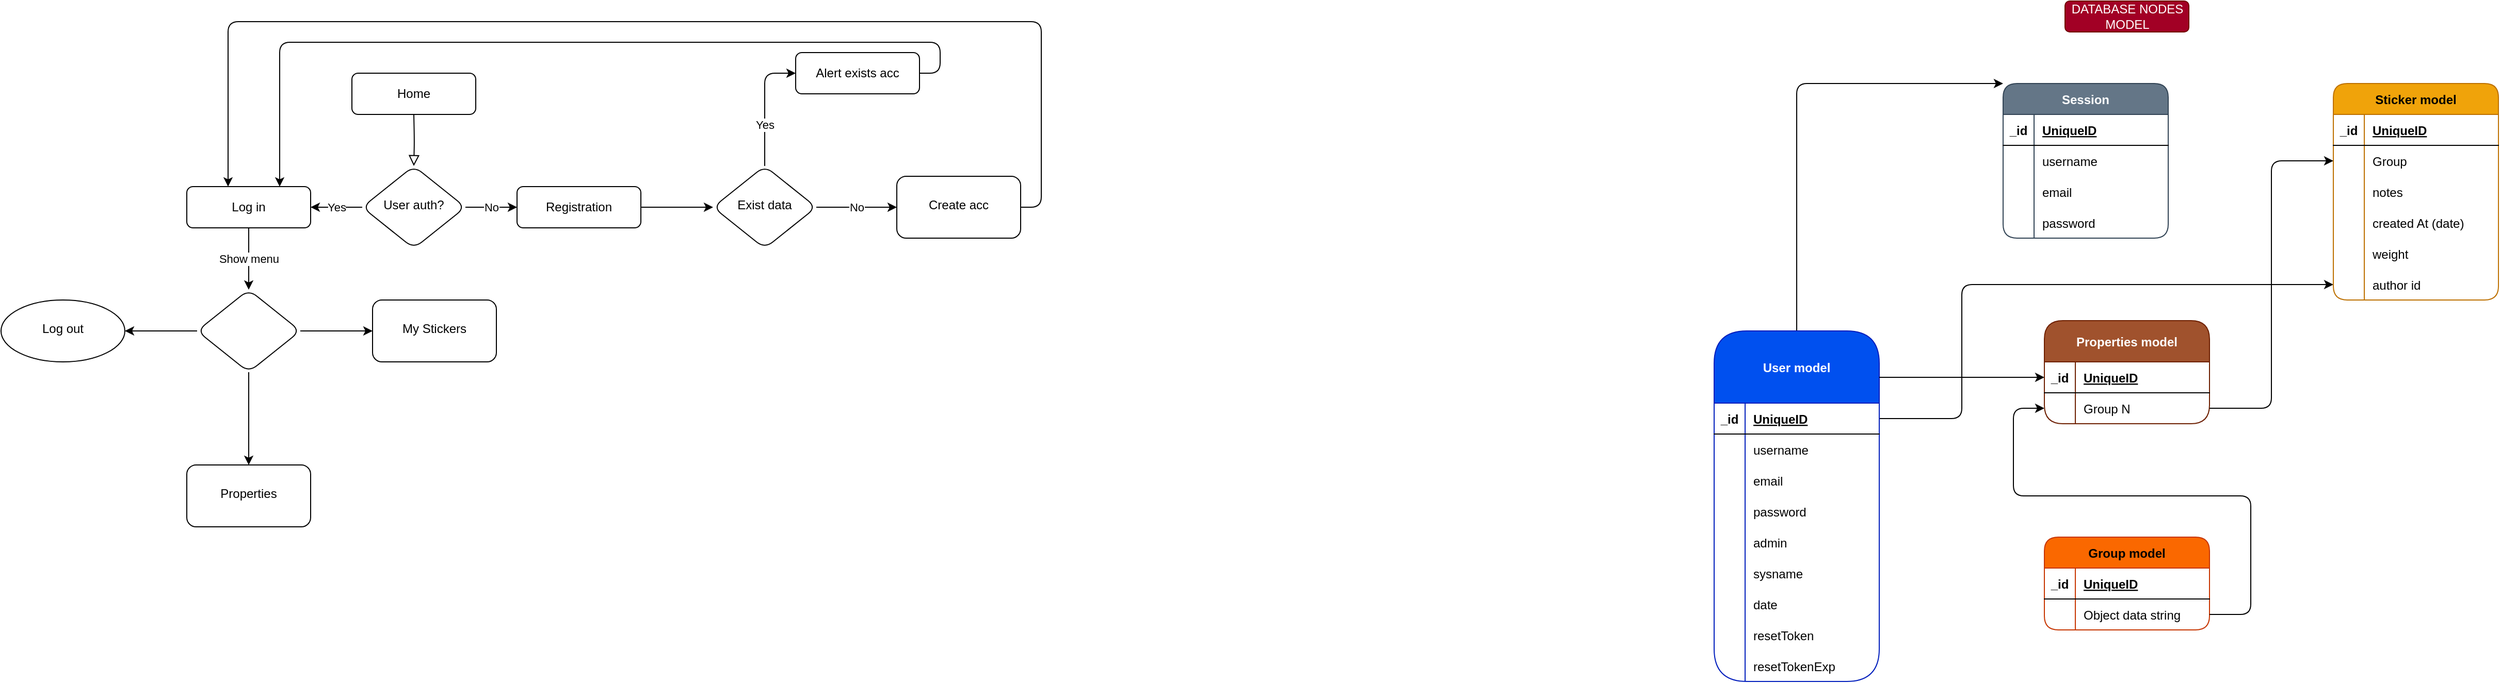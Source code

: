 <mxfile version="16.5.2" type="github">
  <diagram id="C5RBs43oDa-KdzZeNtuy" name="Page-1">
    <mxGraphModel dx="4680" dy="1990" grid="1" gridSize="10" guides="1" tooltips="1" connect="1" arrows="1" fold="1" page="1" pageScale="1" pageWidth="827" pageHeight="1169" background="none" math="0" shadow="0">
      <root>
        <mxCell id="WIyWlLk6GJQsqaUBKTNV-0" />
        <mxCell id="WIyWlLk6GJQsqaUBKTNV-1" parent="WIyWlLk6GJQsqaUBKTNV-0" />
        <mxCell id="WIyWlLk6GJQsqaUBKTNV-2" value="" style="rounded=1;html=1;jettySize=auto;orthogonalLoop=1;fontSize=11;endArrow=block;endFill=0;endSize=8;strokeWidth=1;shadow=0;labelBackgroundColor=none;edgeStyle=orthogonalEdgeStyle;" parent="WIyWlLk6GJQsqaUBKTNV-1" target="WIyWlLk6GJQsqaUBKTNV-6" edge="1">
          <mxGeometry relative="1" as="geometry">
            <mxPoint x="420" y="110" as="sourcePoint" />
          </mxGeometry>
        </mxCell>
        <mxCell id="WIyWlLk6GJQsqaUBKTNV-3" value="Home" style="rounded=1;whiteSpace=wrap;html=1;fontSize=12;glass=0;strokeWidth=1;shadow=0;" parent="WIyWlLk6GJQsqaUBKTNV-1" vertex="1">
          <mxGeometry x="360" y="70" width="120" height="40" as="geometry" />
        </mxCell>
        <mxCell id="XIRnP4KIkjxSlbMDe-v6-107" value="No" style="edgeStyle=orthogonalEdgeStyle;rounded=1;orthogonalLoop=1;jettySize=auto;html=1;exitX=1;exitY=0.5;exitDx=0;exitDy=0;entryX=0;entryY=0.5;entryDx=0;entryDy=0;" edge="1" parent="WIyWlLk6GJQsqaUBKTNV-1" source="WIyWlLk6GJQsqaUBKTNV-6" target="WIyWlLk6GJQsqaUBKTNV-7">
          <mxGeometry relative="1" as="geometry" />
        </mxCell>
        <mxCell id="XIRnP4KIkjxSlbMDe-v6-108" value="Yes" style="edgeStyle=orthogonalEdgeStyle;rounded=1;orthogonalLoop=1;jettySize=auto;html=1;exitX=0;exitY=0.5;exitDx=0;exitDy=0;entryX=1;entryY=0.5;entryDx=0;entryDy=0;" edge="1" parent="WIyWlLk6GJQsqaUBKTNV-1" source="WIyWlLk6GJQsqaUBKTNV-6" target="WIyWlLk6GJQsqaUBKTNV-11">
          <mxGeometry relative="1" as="geometry" />
        </mxCell>
        <mxCell id="WIyWlLk6GJQsqaUBKTNV-6" value="User auth?" style="rhombus;whiteSpace=wrap;html=1;shadow=0;fontFamily=Helvetica;fontSize=12;align=center;strokeWidth=1;spacing=6;spacingTop=-4;rounded=1;" parent="WIyWlLk6GJQsqaUBKTNV-1" vertex="1">
          <mxGeometry x="370" y="160" width="100" height="80" as="geometry" />
        </mxCell>
        <mxCell id="0s3vY2IXoYLYO0bVyIjp-5" value="" style="edgeStyle=orthogonalEdgeStyle;rounded=1;orthogonalLoop=1;jettySize=auto;html=1;" parent="WIyWlLk6GJQsqaUBKTNV-1" source="WIyWlLk6GJQsqaUBKTNV-7" target="0s3vY2IXoYLYO0bVyIjp-4" edge="1">
          <mxGeometry relative="1" as="geometry" />
        </mxCell>
        <mxCell id="WIyWlLk6GJQsqaUBKTNV-7" value="Registration" style="rounded=1;whiteSpace=wrap;html=1;fontSize=12;glass=0;strokeWidth=1;shadow=0;" parent="WIyWlLk6GJQsqaUBKTNV-1" vertex="1">
          <mxGeometry x="520" y="180" width="120" height="40" as="geometry" />
        </mxCell>
        <mxCell id="0s3vY2IXoYLYO0bVyIjp-14" value="Show menu" style="edgeStyle=orthogonalEdgeStyle;rounded=1;orthogonalLoop=1;jettySize=auto;html=1;entryX=0.5;entryY=0;entryDx=0;entryDy=0;" parent="WIyWlLk6GJQsqaUBKTNV-1" source="WIyWlLk6GJQsqaUBKTNV-11" target="0s3vY2IXoYLYO0bVyIjp-17" edge="1">
          <mxGeometry relative="1" as="geometry">
            <mxPoint x="260" y="280" as="targetPoint" />
            <Array as="points">
              <mxPoint x="260" y="250" />
              <mxPoint x="260" y="250" />
            </Array>
          </mxGeometry>
        </mxCell>
        <mxCell id="WIyWlLk6GJQsqaUBKTNV-11" value="Log in" style="rounded=1;whiteSpace=wrap;html=1;fontSize=12;glass=0;strokeWidth=1;shadow=0;" parent="WIyWlLk6GJQsqaUBKTNV-1" vertex="1">
          <mxGeometry x="200" y="180" width="120" height="40" as="geometry" />
        </mxCell>
        <mxCell id="XIRnP4KIkjxSlbMDe-v6-111" style="edgeStyle=orthogonalEdgeStyle;rounded=1;orthogonalLoop=1;jettySize=auto;html=1;exitX=1;exitY=0.5;exitDx=0;exitDy=0;entryX=0.75;entryY=0;entryDx=0;entryDy=0;" edge="1" parent="WIyWlLk6GJQsqaUBKTNV-1" source="0s3vY2IXoYLYO0bVyIjp-2" target="WIyWlLk6GJQsqaUBKTNV-11">
          <mxGeometry relative="1" as="geometry">
            <Array as="points">
              <mxPoint x="930" y="70" />
              <mxPoint x="930" y="40" />
              <mxPoint x="290" y="40" />
            </Array>
          </mxGeometry>
        </mxCell>
        <mxCell id="0s3vY2IXoYLYO0bVyIjp-2" value="Alert exists acc" style="rounded=1;whiteSpace=wrap;html=1;fontSize=12;glass=0;strokeWidth=1;shadow=0;" parent="WIyWlLk6GJQsqaUBKTNV-1" vertex="1">
          <mxGeometry x="790" y="50" width="120" height="40" as="geometry" />
        </mxCell>
        <mxCell id="0s3vY2IXoYLYO0bVyIjp-12" value="Yes" style="edgeStyle=orthogonalEdgeStyle;rounded=1;orthogonalLoop=1;jettySize=auto;html=1;entryX=0;entryY=0.5;entryDx=0;entryDy=0;" parent="WIyWlLk6GJQsqaUBKTNV-1" source="0s3vY2IXoYLYO0bVyIjp-4" target="0s3vY2IXoYLYO0bVyIjp-2" edge="1">
          <mxGeometry x="-0.333" relative="1" as="geometry">
            <mxPoint as="offset" />
          </mxGeometry>
        </mxCell>
        <mxCell id="XIRnP4KIkjxSlbMDe-v6-104" value="No" style="edgeStyle=orthogonalEdgeStyle;rounded=1;orthogonalLoop=1;jettySize=auto;html=1;" edge="1" parent="WIyWlLk6GJQsqaUBKTNV-1" source="0s3vY2IXoYLYO0bVyIjp-4" target="XIRnP4KIkjxSlbMDe-v6-103">
          <mxGeometry relative="1" as="geometry" />
        </mxCell>
        <mxCell id="0s3vY2IXoYLYO0bVyIjp-4" value="Exist data" style="rhombus;whiteSpace=wrap;html=1;shadow=0;fontFamily=Helvetica;fontSize=12;align=center;strokeWidth=1;spacing=6;spacingTop=-4;rounded=1;" parent="WIyWlLk6GJQsqaUBKTNV-1" vertex="1">
          <mxGeometry x="710" y="160" width="100" height="80" as="geometry" />
        </mxCell>
        <mxCell id="XIRnP4KIkjxSlbMDe-v6-113" value="" style="edgeStyle=orthogonalEdgeStyle;rounded=1;orthogonalLoop=1;jettySize=auto;html=1;" edge="1" parent="WIyWlLk6GJQsqaUBKTNV-1" source="0s3vY2IXoYLYO0bVyIjp-17" target="XIRnP4KIkjxSlbMDe-v6-112">
          <mxGeometry relative="1" as="geometry" />
        </mxCell>
        <mxCell id="XIRnP4KIkjxSlbMDe-v6-115" value="" style="edgeStyle=orthogonalEdgeStyle;rounded=1;orthogonalLoop=1;jettySize=auto;html=1;" edge="1" parent="WIyWlLk6GJQsqaUBKTNV-1" source="0s3vY2IXoYLYO0bVyIjp-17" target="XIRnP4KIkjxSlbMDe-v6-114">
          <mxGeometry relative="1" as="geometry" />
        </mxCell>
        <mxCell id="XIRnP4KIkjxSlbMDe-v6-117" value="" style="edgeStyle=orthogonalEdgeStyle;rounded=1;orthogonalLoop=1;jettySize=auto;html=1;" edge="1" parent="WIyWlLk6GJQsqaUBKTNV-1" source="0s3vY2IXoYLYO0bVyIjp-17" target="XIRnP4KIkjxSlbMDe-v6-116">
          <mxGeometry relative="1" as="geometry" />
        </mxCell>
        <mxCell id="0s3vY2IXoYLYO0bVyIjp-17" value="" style="rhombus;whiteSpace=wrap;html=1;shadow=0;fontFamily=Helvetica;fontSize=12;align=center;strokeWidth=1;spacing=6;spacingTop=-4;rounded=1;" parent="WIyWlLk6GJQsqaUBKTNV-1" vertex="1">
          <mxGeometry x="210" y="280" width="100" height="80" as="geometry" />
        </mxCell>
        <mxCell id="XIRnP4KIkjxSlbMDe-v6-100" style="edgeStyle=orthogonalEdgeStyle;rounded=1;orthogonalLoop=1;jettySize=auto;html=1;exitX=1;exitY=0.5;exitDx=0;exitDy=0;entryX=0;entryY=0.5;entryDx=0;entryDy=0;" edge="1" parent="WIyWlLk6GJQsqaUBKTNV-1" source="0s3vY2IXoYLYO0bVyIjp-20" target="XIRnP4KIkjxSlbMDe-v6-97">
          <mxGeometry relative="1" as="geometry">
            <Array as="points">
              <mxPoint x="1920" y="405" />
              <mxPoint x="1920" y="275" />
            </Array>
          </mxGeometry>
        </mxCell>
        <mxCell id="XIRnP4KIkjxSlbMDe-v6-102" style="edgeStyle=orthogonalEdgeStyle;rounded=1;orthogonalLoop=1;jettySize=auto;html=1;exitX=0.5;exitY=0;exitDx=0;exitDy=0;entryX=0;entryY=0;entryDx=0;entryDy=0;" edge="1" parent="WIyWlLk6GJQsqaUBKTNV-1" source="0s3vY2IXoYLYO0bVyIjp-19" target="XIRnP4KIkjxSlbMDe-v6-42">
          <mxGeometry relative="1" as="geometry">
            <Array as="points">
              <mxPoint x="1760" y="80" />
            </Array>
          </mxGeometry>
        </mxCell>
        <object label="User model" password="string" email="string" username="string" date="date" sysname="string" admin="bool" resetToken="string" resetTokenExp="Date" id="0s3vY2IXoYLYO0bVyIjp-19">
          <mxCell style="shape=table;startSize=70;container=1;collapsible=1;childLayout=tableLayout;fixedRows=1;rowLines=0;fontStyle=1;align=center;resizeLast=1;fillColor=#0050ef;fontColor=#ffffff;strokeColor=#001DBC;gradientColor=none;swimlaneFillColor=default;rounded=1;" parent="WIyWlLk6GJQsqaUBKTNV-1" vertex="1">
            <mxGeometry x="1680" y="320" width="160" height="340" as="geometry">
              <mxRectangle x="1680" y="40" width="100" height="30" as="alternateBounds" />
            </mxGeometry>
          </mxCell>
        </object>
        <mxCell id="0s3vY2IXoYLYO0bVyIjp-20" value="" style="shape=tableRow;horizontal=0;startSize=0;swimlaneHead=0;swimlaneBody=0;fillColor=none;collapsible=0;dropTarget=0;points=[[0,0.5],[1,0.5]];portConstraint=eastwest;top=0;left=0;right=0;bottom=1;rounded=1;" parent="0s3vY2IXoYLYO0bVyIjp-19" vertex="1">
          <mxGeometry y="70" width="160" height="30" as="geometry" />
        </mxCell>
        <mxCell id="0s3vY2IXoYLYO0bVyIjp-21" value="_id" style="shape=partialRectangle;connectable=0;fillColor=none;top=0;left=0;bottom=0;right=0;fontStyle=1;overflow=hidden;rounded=1;" parent="0s3vY2IXoYLYO0bVyIjp-20" vertex="1">
          <mxGeometry width="30" height="30" as="geometry">
            <mxRectangle width="30" height="30" as="alternateBounds" />
          </mxGeometry>
        </mxCell>
        <mxCell id="0s3vY2IXoYLYO0bVyIjp-22" value="UniqueID" style="shape=partialRectangle;connectable=0;fillColor=none;top=0;left=0;bottom=0;right=0;align=left;spacingLeft=6;fontStyle=5;overflow=hidden;rounded=1;" parent="0s3vY2IXoYLYO0bVyIjp-20" vertex="1">
          <mxGeometry x="30" width="130" height="30" as="geometry">
            <mxRectangle width="130" height="30" as="alternateBounds" />
          </mxGeometry>
        </mxCell>
        <mxCell id="0s3vY2IXoYLYO0bVyIjp-23" value="" style="shape=tableRow;horizontal=0;startSize=0;swimlaneHead=0;swimlaneBody=0;fillColor=none;collapsible=0;dropTarget=0;points=[[0,0.5],[1,0.5]];portConstraint=eastwest;top=0;left=0;right=0;bottom=0;rounded=1;" parent="0s3vY2IXoYLYO0bVyIjp-19" vertex="1">
          <mxGeometry y="100" width="160" height="30" as="geometry" />
        </mxCell>
        <mxCell id="0s3vY2IXoYLYO0bVyIjp-24" value="" style="shape=partialRectangle;connectable=0;fillColor=none;top=0;left=0;bottom=0;right=0;editable=1;overflow=hidden;rounded=1;" parent="0s3vY2IXoYLYO0bVyIjp-23" vertex="1">
          <mxGeometry width="30" height="30" as="geometry">
            <mxRectangle width="30" height="30" as="alternateBounds" />
          </mxGeometry>
        </mxCell>
        <mxCell id="0s3vY2IXoYLYO0bVyIjp-25" value="username" style="shape=partialRectangle;connectable=0;fillColor=none;top=0;left=0;bottom=0;right=0;align=left;spacingLeft=6;overflow=hidden;rounded=1;" parent="0s3vY2IXoYLYO0bVyIjp-23" vertex="1">
          <mxGeometry x="30" width="130" height="30" as="geometry">
            <mxRectangle width="130" height="30" as="alternateBounds" />
          </mxGeometry>
        </mxCell>
        <mxCell id="0s3vY2IXoYLYO0bVyIjp-26" value="" style="shape=tableRow;horizontal=0;startSize=0;swimlaneHead=0;swimlaneBody=0;fillColor=none;collapsible=0;dropTarget=0;points=[[0,0.5],[1,0.5]];portConstraint=eastwest;top=0;left=0;right=0;bottom=0;rounded=1;" parent="0s3vY2IXoYLYO0bVyIjp-19" vertex="1">
          <mxGeometry y="130" width="160" height="30" as="geometry" />
        </mxCell>
        <mxCell id="0s3vY2IXoYLYO0bVyIjp-27" value="" style="shape=partialRectangle;connectable=0;fillColor=none;top=0;left=0;bottom=0;right=0;editable=1;overflow=hidden;rounded=1;" parent="0s3vY2IXoYLYO0bVyIjp-26" vertex="1">
          <mxGeometry width="30" height="30" as="geometry">
            <mxRectangle width="30" height="30" as="alternateBounds" />
          </mxGeometry>
        </mxCell>
        <mxCell id="0s3vY2IXoYLYO0bVyIjp-28" value="email" style="shape=partialRectangle;connectable=0;fillColor=none;top=0;left=0;bottom=0;right=0;align=left;spacingLeft=6;overflow=hidden;rounded=1;" parent="0s3vY2IXoYLYO0bVyIjp-26" vertex="1">
          <mxGeometry x="30" width="130" height="30" as="geometry">
            <mxRectangle width="130" height="30" as="alternateBounds" />
          </mxGeometry>
        </mxCell>
        <mxCell id="0s3vY2IXoYLYO0bVyIjp-29" value="" style="shape=tableRow;horizontal=0;startSize=0;swimlaneHead=0;swimlaneBody=0;fillColor=none;collapsible=0;dropTarget=0;points=[[0,0.5],[1,0.5]];portConstraint=eastwest;top=0;left=0;right=0;bottom=0;rounded=1;" parent="0s3vY2IXoYLYO0bVyIjp-19" vertex="1">
          <mxGeometry y="160" width="160" height="30" as="geometry" />
        </mxCell>
        <mxCell id="0s3vY2IXoYLYO0bVyIjp-30" value="" style="shape=partialRectangle;connectable=0;fillColor=none;top=0;left=0;bottom=0;right=0;editable=1;overflow=hidden;rounded=1;" parent="0s3vY2IXoYLYO0bVyIjp-29" vertex="1">
          <mxGeometry width="30" height="30" as="geometry">
            <mxRectangle width="30" height="30" as="alternateBounds" />
          </mxGeometry>
        </mxCell>
        <mxCell id="0s3vY2IXoYLYO0bVyIjp-31" value="password" style="shape=partialRectangle;connectable=0;fillColor=none;top=0;left=0;bottom=0;right=0;align=left;spacingLeft=6;overflow=hidden;rounded=1;" parent="0s3vY2IXoYLYO0bVyIjp-29" vertex="1">
          <mxGeometry x="30" width="130" height="30" as="geometry">
            <mxRectangle width="130" height="30" as="alternateBounds" />
          </mxGeometry>
        </mxCell>
        <mxCell id="0s3vY2IXoYLYO0bVyIjp-44" value="" style="shape=tableRow;horizontal=0;startSize=0;swimlaneHead=0;swimlaneBody=0;fillColor=none;collapsible=0;dropTarget=0;points=[[0,0.5],[1,0.5]];portConstraint=eastwest;top=0;left=0;right=0;bottom=0;rounded=1;" parent="0s3vY2IXoYLYO0bVyIjp-19" vertex="1">
          <mxGeometry y="190" width="160" height="30" as="geometry" />
        </mxCell>
        <mxCell id="0s3vY2IXoYLYO0bVyIjp-45" value="" style="shape=partialRectangle;connectable=0;fillColor=none;top=0;left=0;bottom=0;right=0;editable=1;overflow=hidden;rounded=1;" parent="0s3vY2IXoYLYO0bVyIjp-44" vertex="1">
          <mxGeometry width="30" height="30" as="geometry">
            <mxRectangle width="30" height="30" as="alternateBounds" />
          </mxGeometry>
        </mxCell>
        <mxCell id="0s3vY2IXoYLYO0bVyIjp-46" value="admin" style="shape=partialRectangle;connectable=0;fillColor=none;top=0;left=0;bottom=0;right=0;align=left;spacingLeft=6;overflow=hidden;rounded=1;" parent="0s3vY2IXoYLYO0bVyIjp-44" vertex="1">
          <mxGeometry x="30" width="130" height="30" as="geometry">
            <mxRectangle width="130" height="30" as="alternateBounds" />
          </mxGeometry>
        </mxCell>
        <mxCell id="0s3vY2IXoYLYO0bVyIjp-47" value="" style="shape=tableRow;horizontal=0;startSize=0;swimlaneHead=0;swimlaneBody=0;fillColor=none;collapsible=0;dropTarget=0;points=[[0,0.5],[1,0.5]];portConstraint=eastwest;top=0;left=0;right=0;bottom=0;rounded=1;" parent="0s3vY2IXoYLYO0bVyIjp-19" vertex="1">
          <mxGeometry y="220" width="160" height="30" as="geometry" />
        </mxCell>
        <mxCell id="0s3vY2IXoYLYO0bVyIjp-48" value="" style="shape=partialRectangle;connectable=0;fillColor=none;top=0;left=0;bottom=0;right=0;editable=1;overflow=hidden;rounded=1;" parent="0s3vY2IXoYLYO0bVyIjp-47" vertex="1">
          <mxGeometry width="30" height="30" as="geometry">
            <mxRectangle width="30" height="30" as="alternateBounds" />
          </mxGeometry>
        </mxCell>
        <mxCell id="0s3vY2IXoYLYO0bVyIjp-49" value="sysname" style="shape=partialRectangle;connectable=0;fillColor=none;top=0;left=0;bottom=0;right=0;align=left;spacingLeft=6;overflow=hidden;rounded=1;" parent="0s3vY2IXoYLYO0bVyIjp-47" vertex="1">
          <mxGeometry x="30" width="130" height="30" as="geometry">
            <mxRectangle width="130" height="30" as="alternateBounds" />
          </mxGeometry>
        </mxCell>
        <mxCell id="0s3vY2IXoYLYO0bVyIjp-50" value="" style="shape=tableRow;horizontal=0;startSize=0;swimlaneHead=0;swimlaneBody=0;fillColor=none;collapsible=0;dropTarget=0;points=[[0,0.5],[1,0.5]];portConstraint=eastwest;top=0;left=0;right=0;bottom=0;rounded=1;" parent="0s3vY2IXoYLYO0bVyIjp-19" vertex="1">
          <mxGeometry y="250" width="160" height="30" as="geometry" />
        </mxCell>
        <mxCell id="0s3vY2IXoYLYO0bVyIjp-51" value="" style="shape=partialRectangle;connectable=0;fillColor=none;top=0;left=0;bottom=0;right=0;editable=1;overflow=hidden;rounded=1;" parent="0s3vY2IXoYLYO0bVyIjp-50" vertex="1">
          <mxGeometry width="30" height="30" as="geometry">
            <mxRectangle width="30" height="30" as="alternateBounds" />
          </mxGeometry>
        </mxCell>
        <mxCell id="0s3vY2IXoYLYO0bVyIjp-52" value="date" style="shape=partialRectangle;connectable=0;fillColor=none;top=0;left=0;bottom=0;right=0;align=left;spacingLeft=6;overflow=hidden;rounded=1;" parent="0s3vY2IXoYLYO0bVyIjp-50" vertex="1">
          <mxGeometry x="30" width="130" height="30" as="geometry">
            <mxRectangle width="130" height="30" as="alternateBounds" />
          </mxGeometry>
        </mxCell>
        <mxCell id="0s3vY2IXoYLYO0bVyIjp-53" value="" style="shape=tableRow;horizontal=0;startSize=0;swimlaneHead=0;swimlaneBody=0;fillColor=none;collapsible=0;dropTarget=0;points=[[0,0.5],[1,0.5]];portConstraint=eastwest;top=0;left=0;right=0;bottom=0;rounded=1;" parent="0s3vY2IXoYLYO0bVyIjp-19" vertex="1">
          <mxGeometry y="280" width="160" height="30" as="geometry" />
        </mxCell>
        <mxCell id="0s3vY2IXoYLYO0bVyIjp-54" value="" style="shape=partialRectangle;connectable=0;fillColor=none;top=0;left=0;bottom=0;right=0;editable=1;overflow=hidden;rounded=1;" parent="0s3vY2IXoYLYO0bVyIjp-53" vertex="1">
          <mxGeometry width="30" height="30" as="geometry">
            <mxRectangle width="30" height="30" as="alternateBounds" />
          </mxGeometry>
        </mxCell>
        <mxCell id="0s3vY2IXoYLYO0bVyIjp-55" value="resetToken" style="shape=partialRectangle;connectable=0;fillColor=none;top=0;left=0;bottom=0;right=0;align=left;spacingLeft=6;overflow=hidden;rounded=1;" parent="0s3vY2IXoYLYO0bVyIjp-53" vertex="1">
          <mxGeometry x="30" width="130" height="30" as="geometry">
            <mxRectangle width="130" height="30" as="alternateBounds" />
          </mxGeometry>
        </mxCell>
        <mxCell id="JjSUszsDGf3tGM04RZMO-0" value="" style="shape=tableRow;horizontal=0;startSize=0;swimlaneHead=0;swimlaneBody=0;fillColor=none;collapsible=0;dropTarget=0;points=[[0,0.5],[1,0.5]];portConstraint=eastwest;top=0;left=0;right=0;bottom=0;rounded=1;" parent="0s3vY2IXoYLYO0bVyIjp-19" vertex="1">
          <mxGeometry y="310" width="160" height="30" as="geometry" />
        </mxCell>
        <mxCell id="JjSUszsDGf3tGM04RZMO-1" value="" style="shape=partialRectangle;connectable=0;fillColor=none;top=0;left=0;bottom=0;right=0;editable=1;overflow=hidden;rounded=1;" parent="JjSUszsDGf3tGM04RZMO-0" vertex="1">
          <mxGeometry width="30" height="30" as="geometry">
            <mxRectangle width="30" height="30" as="alternateBounds" />
          </mxGeometry>
        </mxCell>
        <mxCell id="JjSUszsDGf3tGM04RZMO-2" value="resetTokenExp" style="shape=partialRectangle;connectable=0;fillColor=none;top=0;left=0;bottom=0;right=0;align=left;spacingLeft=6;overflow=hidden;rounded=1;" parent="JjSUszsDGf3tGM04RZMO-0" vertex="1">
          <mxGeometry x="30" width="130" height="30" as="geometry">
            <mxRectangle width="130" height="30" as="alternateBounds" />
          </mxGeometry>
        </mxCell>
        <object label="Sticker model" id="XIRnP4KIkjxSlbMDe-v6-0">
          <mxCell style="shape=table;startSize=30;container=1;collapsible=1;childLayout=tableLayout;fixedRows=1;rowLines=0;fontStyle=1;align=center;resizeLast=1;swimlaneFillColor=default;fillColor=#f0a30a;strokeColor=#BD7000;fontColor=#000000;rounded=1;" vertex="1" parent="WIyWlLk6GJQsqaUBKTNV-1">
            <mxGeometry x="2280" y="80" width="160" height="210" as="geometry">
              <mxRectangle x="2080" y="80" width="100" height="30" as="alternateBounds" />
            </mxGeometry>
          </mxCell>
        </object>
        <mxCell id="XIRnP4KIkjxSlbMDe-v6-1" value="" style="shape=tableRow;horizontal=0;startSize=0;swimlaneHead=0;swimlaneBody=0;fillColor=none;collapsible=0;dropTarget=0;points=[[0,0.5],[1,0.5]];portConstraint=eastwest;top=0;left=0;right=0;bottom=1;rounded=1;" vertex="1" parent="XIRnP4KIkjxSlbMDe-v6-0">
          <mxGeometry y="30" width="160" height="30" as="geometry" />
        </mxCell>
        <mxCell id="XIRnP4KIkjxSlbMDe-v6-2" value="_id" style="shape=partialRectangle;connectable=0;fillColor=none;top=0;left=0;bottom=0;right=0;fontStyle=1;overflow=hidden;rounded=1;" vertex="1" parent="XIRnP4KIkjxSlbMDe-v6-1">
          <mxGeometry width="30" height="30" as="geometry">
            <mxRectangle width="30" height="30" as="alternateBounds" />
          </mxGeometry>
        </mxCell>
        <mxCell id="XIRnP4KIkjxSlbMDe-v6-3" value="UniqueID" style="shape=partialRectangle;connectable=0;fillColor=none;top=0;left=0;bottom=0;right=0;align=left;spacingLeft=6;fontStyle=5;overflow=hidden;rounded=1;" vertex="1" parent="XIRnP4KIkjxSlbMDe-v6-1">
          <mxGeometry x="30" width="130" height="30" as="geometry">
            <mxRectangle width="130" height="30" as="alternateBounds" />
          </mxGeometry>
        </mxCell>
        <mxCell id="XIRnP4KIkjxSlbMDe-v6-4" value="" style="shape=tableRow;horizontal=0;startSize=0;swimlaneHead=0;swimlaneBody=0;fillColor=none;collapsible=0;dropTarget=0;points=[[0,0.5],[1,0.5]];portConstraint=eastwest;top=0;left=0;right=0;bottom=0;rounded=1;" vertex="1" parent="XIRnP4KIkjxSlbMDe-v6-0">
          <mxGeometry y="60" width="160" height="30" as="geometry" />
        </mxCell>
        <mxCell id="XIRnP4KIkjxSlbMDe-v6-5" value="" style="shape=partialRectangle;connectable=0;fillColor=none;top=0;left=0;bottom=0;right=0;editable=1;overflow=hidden;rounded=1;" vertex="1" parent="XIRnP4KIkjxSlbMDe-v6-4">
          <mxGeometry width="30" height="30" as="geometry">
            <mxRectangle width="30" height="30" as="alternateBounds" />
          </mxGeometry>
        </mxCell>
        <mxCell id="XIRnP4KIkjxSlbMDe-v6-6" value="Group" style="shape=partialRectangle;connectable=0;fillColor=none;top=0;left=0;bottom=0;right=0;align=left;spacingLeft=6;overflow=hidden;rounded=1;" vertex="1" parent="XIRnP4KIkjxSlbMDe-v6-4">
          <mxGeometry x="30" width="130" height="30" as="geometry">
            <mxRectangle width="130" height="30" as="alternateBounds" />
          </mxGeometry>
        </mxCell>
        <mxCell id="XIRnP4KIkjxSlbMDe-v6-66" value="" style="shape=tableRow;horizontal=0;startSize=0;swimlaneHead=0;swimlaneBody=0;fillColor=none;collapsible=0;dropTarget=0;points=[[0,0.5],[1,0.5]];portConstraint=eastwest;top=0;left=0;right=0;bottom=0;rounded=1;" vertex="1" parent="XIRnP4KIkjxSlbMDe-v6-0">
          <mxGeometry y="90" width="160" height="30" as="geometry" />
        </mxCell>
        <mxCell id="XIRnP4KIkjxSlbMDe-v6-67" value="" style="shape=partialRectangle;connectable=0;fillColor=none;top=0;left=0;bottom=0;right=0;editable=1;overflow=hidden;rounded=1;" vertex="1" parent="XIRnP4KIkjxSlbMDe-v6-66">
          <mxGeometry width="30" height="30" as="geometry">
            <mxRectangle width="30" height="30" as="alternateBounds" />
          </mxGeometry>
        </mxCell>
        <mxCell id="XIRnP4KIkjxSlbMDe-v6-68" value="notes" style="shape=partialRectangle;connectable=0;fillColor=none;top=0;left=0;bottom=0;right=0;align=left;spacingLeft=6;overflow=hidden;rounded=1;" vertex="1" parent="XIRnP4KIkjxSlbMDe-v6-66">
          <mxGeometry x="30" width="130" height="30" as="geometry">
            <mxRectangle width="130" height="30" as="alternateBounds" />
          </mxGeometry>
        </mxCell>
        <mxCell id="XIRnP4KIkjxSlbMDe-v6-91" value="" style="shape=tableRow;horizontal=0;startSize=0;swimlaneHead=0;swimlaneBody=0;fillColor=none;collapsible=0;dropTarget=0;points=[[0,0.5],[1,0.5]];portConstraint=eastwest;top=0;left=0;right=0;bottom=0;rounded=1;" vertex="1" parent="XIRnP4KIkjxSlbMDe-v6-0">
          <mxGeometry y="120" width="160" height="30" as="geometry" />
        </mxCell>
        <mxCell id="XIRnP4KIkjxSlbMDe-v6-92" value="" style="shape=partialRectangle;connectable=0;fillColor=none;top=0;left=0;bottom=0;right=0;editable=1;overflow=hidden;rounded=1;" vertex="1" parent="XIRnP4KIkjxSlbMDe-v6-91">
          <mxGeometry width="30" height="30" as="geometry">
            <mxRectangle width="30" height="30" as="alternateBounds" />
          </mxGeometry>
        </mxCell>
        <mxCell id="XIRnP4KIkjxSlbMDe-v6-93" value="created At (date)" style="shape=partialRectangle;connectable=0;fillColor=none;top=0;left=0;bottom=0;right=0;align=left;spacingLeft=6;overflow=hidden;rounded=1;" vertex="1" parent="XIRnP4KIkjxSlbMDe-v6-91">
          <mxGeometry x="30" width="130" height="30" as="geometry">
            <mxRectangle width="130" height="30" as="alternateBounds" />
          </mxGeometry>
        </mxCell>
        <mxCell id="XIRnP4KIkjxSlbMDe-v6-94" value="" style="shape=tableRow;horizontal=0;startSize=0;swimlaneHead=0;swimlaneBody=0;fillColor=none;collapsible=0;dropTarget=0;points=[[0,0.5],[1,0.5]];portConstraint=eastwest;top=0;left=0;right=0;bottom=0;rounded=1;" vertex="1" parent="XIRnP4KIkjxSlbMDe-v6-0">
          <mxGeometry y="150" width="160" height="30" as="geometry" />
        </mxCell>
        <mxCell id="XIRnP4KIkjxSlbMDe-v6-95" value="" style="shape=partialRectangle;connectable=0;fillColor=none;top=0;left=0;bottom=0;right=0;editable=1;overflow=hidden;rounded=1;" vertex="1" parent="XIRnP4KIkjxSlbMDe-v6-94">
          <mxGeometry width="30" height="30" as="geometry">
            <mxRectangle width="30" height="30" as="alternateBounds" />
          </mxGeometry>
        </mxCell>
        <mxCell id="XIRnP4KIkjxSlbMDe-v6-96" value="weight" style="shape=partialRectangle;connectable=0;fillColor=none;top=0;left=0;bottom=0;right=0;align=left;spacingLeft=6;overflow=hidden;rounded=1;" vertex="1" parent="XIRnP4KIkjxSlbMDe-v6-94">
          <mxGeometry x="30" width="130" height="30" as="geometry">
            <mxRectangle width="130" height="30" as="alternateBounds" />
          </mxGeometry>
        </mxCell>
        <mxCell id="XIRnP4KIkjxSlbMDe-v6-97" value="" style="shape=tableRow;horizontal=0;startSize=0;swimlaneHead=0;swimlaneBody=0;fillColor=none;collapsible=0;dropTarget=0;points=[[0,0.5],[1,0.5]];portConstraint=eastwest;top=0;left=0;right=0;bottom=0;rounded=1;" vertex="1" parent="XIRnP4KIkjxSlbMDe-v6-0">
          <mxGeometry y="180" width="160" height="30" as="geometry" />
        </mxCell>
        <mxCell id="XIRnP4KIkjxSlbMDe-v6-98" value="" style="shape=partialRectangle;connectable=0;fillColor=none;top=0;left=0;bottom=0;right=0;editable=1;overflow=hidden;rounded=1;" vertex="1" parent="XIRnP4KIkjxSlbMDe-v6-97">
          <mxGeometry width="30" height="30" as="geometry">
            <mxRectangle width="30" height="30" as="alternateBounds" />
          </mxGeometry>
        </mxCell>
        <mxCell id="XIRnP4KIkjxSlbMDe-v6-99" value="author id" style="shape=partialRectangle;connectable=0;fillColor=none;top=0;left=0;bottom=0;right=0;align=left;spacingLeft=6;overflow=hidden;rounded=1;" vertex="1" parent="XIRnP4KIkjxSlbMDe-v6-97">
          <mxGeometry x="30" width="130" height="30" as="geometry">
            <mxRectangle width="130" height="30" as="alternateBounds" />
          </mxGeometry>
        </mxCell>
        <mxCell id="XIRnP4KIkjxSlbMDe-v6-28" value="DATABASE NODES&lt;br&gt;&amp;nbsp;MODEL&amp;nbsp;" style="text;html=1;align=center;verticalAlign=middle;resizable=0;points=[];autosize=1;strokeColor=#6F0000;fillColor=#a20025;fontColor=#ffffff;rounded=1;" vertex="1" parent="WIyWlLk6GJQsqaUBKTNV-1">
          <mxGeometry x="2020" width="120" height="30" as="geometry" />
        </mxCell>
        <object label="Properties model" id="XIRnP4KIkjxSlbMDe-v6-29">
          <mxCell style="shape=table;startSize=40;container=1;collapsible=1;childLayout=tableLayout;fixedRows=1;rowLines=0;fontStyle=1;align=center;resizeLast=1;swimlaneFillColor=default;fillColor=#a0522d;fontColor=#ffffff;strokeColor=#6D1F00;rounded=1;" vertex="1" parent="WIyWlLk6GJQsqaUBKTNV-1">
            <mxGeometry x="2000" y="310" width="160" height="100" as="geometry">
              <mxRectangle x="2080" y="280" width="100" height="30" as="alternateBounds" />
            </mxGeometry>
          </mxCell>
        </object>
        <mxCell id="XIRnP4KIkjxSlbMDe-v6-30" value="" style="shape=tableRow;horizontal=0;startSize=0;swimlaneHead=0;swimlaneBody=0;fillColor=none;collapsible=0;dropTarget=0;points=[[0,0.5],[1,0.5]];portConstraint=eastwest;top=0;left=0;right=0;bottom=1;rounded=1;" vertex="1" parent="XIRnP4KIkjxSlbMDe-v6-29">
          <mxGeometry y="40" width="160" height="30" as="geometry" />
        </mxCell>
        <mxCell id="XIRnP4KIkjxSlbMDe-v6-31" value="_id" style="shape=partialRectangle;connectable=0;fillColor=none;top=0;left=0;bottom=0;right=0;fontStyle=1;overflow=hidden;rounded=1;" vertex="1" parent="XIRnP4KIkjxSlbMDe-v6-30">
          <mxGeometry width="30" height="30" as="geometry">
            <mxRectangle width="30" height="30" as="alternateBounds" />
          </mxGeometry>
        </mxCell>
        <mxCell id="XIRnP4KIkjxSlbMDe-v6-32" value="UniqueID" style="shape=partialRectangle;connectable=0;fillColor=none;top=0;left=0;bottom=0;right=0;align=left;spacingLeft=6;fontStyle=5;overflow=hidden;rounded=1;" vertex="1" parent="XIRnP4KIkjxSlbMDe-v6-30">
          <mxGeometry x="30" width="130" height="30" as="geometry">
            <mxRectangle width="130" height="30" as="alternateBounds" />
          </mxGeometry>
        </mxCell>
        <mxCell id="XIRnP4KIkjxSlbMDe-v6-33" value="" style="shape=tableRow;horizontal=0;startSize=0;swimlaneHead=0;swimlaneBody=0;fillColor=none;collapsible=0;dropTarget=0;points=[[0,0.5],[1,0.5]];portConstraint=eastwest;top=0;left=0;right=0;bottom=0;rounded=1;" vertex="1" parent="XIRnP4KIkjxSlbMDe-v6-29">
          <mxGeometry y="70" width="160" height="30" as="geometry" />
        </mxCell>
        <mxCell id="XIRnP4KIkjxSlbMDe-v6-34" value="" style="shape=partialRectangle;connectable=0;fillColor=none;top=0;left=0;bottom=0;right=0;editable=1;overflow=hidden;rounded=1;" vertex="1" parent="XIRnP4KIkjxSlbMDe-v6-33">
          <mxGeometry width="30" height="30" as="geometry">
            <mxRectangle width="30" height="30" as="alternateBounds" />
          </mxGeometry>
        </mxCell>
        <mxCell id="XIRnP4KIkjxSlbMDe-v6-35" value="Group N" style="shape=partialRectangle;connectable=0;fillColor=none;top=0;left=0;bottom=0;right=0;align=left;spacingLeft=6;overflow=hidden;rounded=1;" vertex="1" parent="XIRnP4KIkjxSlbMDe-v6-33">
          <mxGeometry x="30" width="130" height="30" as="geometry">
            <mxRectangle width="130" height="30" as="alternateBounds" />
          </mxGeometry>
        </mxCell>
        <object label="Session" id="XIRnP4KIkjxSlbMDe-v6-42">
          <mxCell style="shape=table;startSize=30;container=1;collapsible=1;childLayout=tableLayout;fixedRows=1;rowLines=0;fontStyle=1;align=center;resizeLast=1;swimlaneFillColor=default;fillColor=#647687;fontColor=#ffffff;strokeColor=#314354;rounded=1;" vertex="1" parent="WIyWlLk6GJQsqaUBKTNV-1">
            <mxGeometry x="1960" y="80" width="160" height="150" as="geometry">
              <mxRectangle x="2080" y="280" width="100" height="30" as="alternateBounds" />
            </mxGeometry>
          </mxCell>
        </object>
        <mxCell id="XIRnP4KIkjxSlbMDe-v6-43" value="" style="shape=tableRow;horizontal=0;startSize=0;swimlaneHead=0;swimlaneBody=0;fillColor=none;collapsible=0;dropTarget=0;points=[[0,0.5],[1,0.5]];portConstraint=eastwest;top=0;left=0;right=0;bottom=1;rounded=1;" vertex="1" parent="XIRnP4KIkjxSlbMDe-v6-42">
          <mxGeometry y="30" width="160" height="30" as="geometry" />
        </mxCell>
        <mxCell id="XIRnP4KIkjxSlbMDe-v6-44" value="_id" style="shape=partialRectangle;connectable=0;fillColor=none;top=0;left=0;bottom=0;right=0;fontStyle=1;overflow=hidden;rounded=1;" vertex="1" parent="XIRnP4KIkjxSlbMDe-v6-43">
          <mxGeometry width="30" height="30" as="geometry">
            <mxRectangle width="30" height="30" as="alternateBounds" />
          </mxGeometry>
        </mxCell>
        <mxCell id="XIRnP4KIkjxSlbMDe-v6-45" value="UniqueID" style="shape=partialRectangle;connectable=0;fillColor=none;top=0;left=0;bottom=0;right=0;align=left;spacingLeft=6;fontStyle=5;overflow=hidden;rounded=1;" vertex="1" parent="XIRnP4KIkjxSlbMDe-v6-43">
          <mxGeometry x="30" width="130" height="30" as="geometry">
            <mxRectangle width="130" height="30" as="alternateBounds" />
          </mxGeometry>
        </mxCell>
        <mxCell id="XIRnP4KIkjxSlbMDe-v6-46" value="" style="shape=tableRow;horizontal=0;startSize=0;swimlaneHead=0;swimlaneBody=0;fillColor=none;collapsible=0;dropTarget=0;points=[[0,0.5],[1,0.5]];portConstraint=eastwest;top=0;left=0;right=0;bottom=0;rounded=1;" vertex="1" parent="XIRnP4KIkjxSlbMDe-v6-42">
          <mxGeometry y="60" width="160" height="30" as="geometry" />
        </mxCell>
        <mxCell id="XIRnP4KIkjxSlbMDe-v6-47" value="" style="shape=partialRectangle;connectable=0;fillColor=none;top=0;left=0;bottom=0;right=0;editable=1;overflow=hidden;rounded=1;" vertex="1" parent="XIRnP4KIkjxSlbMDe-v6-46">
          <mxGeometry width="30" height="30" as="geometry">
            <mxRectangle width="30" height="30" as="alternateBounds" />
          </mxGeometry>
        </mxCell>
        <mxCell id="XIRnP4KIkjxSlbMDe-v6-48" value="username" style="shape=partialRectangle;connectable=0;fillColor=none;top=0;left=0;bottom=0;right=0;align=left;spacingLeft=6;overflow=hidden;rounded=1;" vertex="1" parent="XIRnP4KIkjxSlbMDe-v6-46">
          <mxGeometry x="30" width="130" height="30" as="geometry">
            <mxRectangle width="130" height="30" as="alternateBounds" />
          </mxGeometry>
        </mxCell>
        <mxCell id="XIRnP4KIkjxSlbMDe-v6-49" value="" style="shape=tableRow;horizontal=0;startSize=0;swimlaneHead=0;swimlaneBody=0;fillColor=none;collapsible=0;dropTarget=0;points=[[0,0.5],[1,0.5]];portConstraint=eastwest;top=0;left=0;right=0;bottom=0;rounded=1;" vertex="1" parent="XIRnP4KIkjxSlbMDe-v6-42">
          <mxGeometry y="90" width="160" height="30" as="geometry" />
        </mxCell>
        <mxCell id="XIRnP4KIkjxSlbMDe-v6-50" value="" style="shape=partialRectangle;connectable=0;fillColor=none;top=0;left=0;bottom=0;right=0;editable=1;overflow=hidden;rounded=1;" vertex="1" parent="XIRnP4KIkjxSlbMDe-v6-49">
          <mxGeometry width="30" height="30" as="geometry">
            <mxRectangle width="30" height="30" as="alternateBounds" />
          </mxGeometry>
        </mxCell>
        <mxCell id="XIRnP4KIkjxSlbMDe-v6-51" value="email" style="shape=partialRectangle;connectable=0;fillColor=none;top=0;left=0;bottom=0;right=0;align=left;spacingLeft=6;overflow=hidden;rounded=1;" vertex="1" parent="XIRnP4KIkjxSlbMDe-v6-49">
          <mxGeometry x="30" width="130" height="30" as="geometry">
            <mxRectangle width="130" height="30" as="alternateBounds" />
          </mxGeometry>
        </mxCell>
        <mxCell id="XIRnP4KIkjxSlbMDe-v6-52" value="" style="shape=tableRow;horizontal=0;startSize=0;swimlaneHead=0;swimlaneBody=0;fillColor=none;collapsible=0;dropTarget=0;points=[[0,0.5],[1,0.5]];portConstraint=eastwest;top=0;left=0;right=0;bottom=0;rounded=1;" vertex="1" parent="XIRnP4KIkjxSlbMDe-v6-42">
          <mxGeometry y="120" width="160" height="30" as="geometry" />
        </mxCell>
        <mxCell id="XIRnP4KIkjxSlbMDe-v6-53" value="" style="shape=partialRectangle;connectable=0;fillColor=none;top=0;left=0;bottom=0;right=0;editable=1;overflow=hidden;rounded=1;" vertex="1" parent="XIRnP4KIkjxSlbMDe-v6-52">
          <mxGeometry width="30" height="30" as="geometry">
            <mxRectangle width="30" height="30" as="alternateBounds" />
          </mxGeometry>
        </mxCell>
        <mxCell id="XIRnP4KIkjxSlbMDe-v6-54" value="password" style="shape=partialRectangle;connectable=0;fillColor=none;top=0;left=0;bottom=0;right=0;align=left;spacingLeft=6;overflow=hidden;rounded=1;" vertex="1" parent="XIRnP4KIkjxSlbMDe-v6-52">
          <mxGeometry x="30" width="130" height="30" as="geometry">
            <mxRectangle width="130" height="30" as="alternateBounds" />
          </mxGeometry>
        </mxCell>
        <object label="Group model" id="XIRnP4KIkjxSlbMDe-v6-72">
          <mxCell style="shape=table;startSize=30;container=1;collapsible=1;childLayout=tableLayout;fixedRows=1;rowLines=0;fontStyle=1;align=center;resizeLast=1;swimlaneFillColor=default;fillColor=#fa6800;fontColor=#000000;strokeColor=#C73500;rounded=1;" vertex="1" parent="WIyWlLk6GJQsqaUBKTNV-1">
            <mxGeometry x="2000" y="520" width="160" height="90" as="geometry">
              <mxRectangle x="2080" y="280" width="100" height="30" as="alternateBounds" />
            </mxGeometry>
          </mxCell>
        </object>
        <mxCell id="XIRnP4KIkjxSlbMDe-v6-73" value="" style="shape=tableRow;horizontal=0;startSize=0;swimlaneHead=0;swimlaneBody=0;fillColor=none;collapsible=0;dropTarget=0;points=[[0,0.5],[1,0.5]];portConstraint=eastwest;top=0;left=0;right=0;bottom=1;rounded=1;" vertex="1" parent="XIRnP4KIkjxSlbMDe-v6-72">
          <mxGeometry y="30" width="160" height="30" as="geometry" />
        </mxCell>
        <mxCell id="XIRnP4KIkjxSlbMDe-v6-74" value="_id" style="shape=partialRectangle;connectable=0;fillColor=none;top=0;left=0;bottom=0;right=0;fontStyle=1;overflow=hidden;rounded=1;" vertex="1" parent="XIRnP4KIkjxSlbMDe-v6-73">
          <mxGeometry width="30" height="30" as="geometry">
            <mxRectangle width="30" height="30" as="alternateBounds" />
          </mxGeometry>
        </mxCell>
        <mxCell id="XIRnP4KIkjxSlbMDe-v6-75" value="UniqueID" style="shape=partialRectangle;connectable=0;fillColor=none;top=0;left=0;bottom=0;right=0;align=left;spacingLeft=6;fontStyle=5;overflow=hidden;rounded=1;" vertex="1" parent="XIRnP4KIkjxSlbMDe-v6-73">
          <mxGeometry x="30" width="130" height="30" as="geometry">
            <mxRectangle width="130" height="30" as="alternateBounds" />
          </mxGeometry>
        </mxCell>
        <mxCell id="XIRnP4KIkjxSlbMDe-v6-76" value="" style="shape=tableRow;horizontal=0;startSize=0;swimlaneHead=0;swimlaneBody=0;fillColor=none;collapsible=0;dropTarget=0;points=[[0,0.5],[1,0.5]];portConstraint=eastwest;top=0;left=0;right=0;bottom=0;rounded=1;" vertex="1" parent="XIRnP4KIkjxSlbMDe-v6-72">
          <mxGeometry y="60" width="160" height="30" as="geometry" />
        </mxCell>
        <mxCell id="XIRnP4KIkjxSlbMDe-v6-77" value="" style="shape=partialRectangle;connectable=0;fillColor=none;top=0;left=0;bottom=0;right=0;editable=1;overflow=hidden;rounded=1;" vertex="1" parent="XIRnP4KIkjxSlbMDe-v6-76">
          <mxGeometry width="30" height="30" as="geometry">
            <mxRectangle width="30" height="30" as="alternateBounds" />
          </mxGeometry>
        </mxCell>
        <mxCell id="XIRnP4KIkjxSlbMDe-v6-78" value="Object data string" style="shape=partialRectangle;connectable=0;fillColor=none;top=0;left=0;bottom=0;right=0;align=left;spacingLeft=6;overflow=hidden;rounded=1;" vertex="1" parent="XIRnP4KIkjxSlbMDe-v6-76">
          <mxGeometry x="30" width="130" height="30" as="geometry">
            <mxRectangle width="130" height="30" as="alternateBounds" />
          </mxGeometry>
        </mxCell>
        <mxCell id="XIRnP4KIkjxSlbMDe-v6-81" style="edgeStyle=orthogonalEdgeStyle;rounded=1;orthogonalLoop=1;jettySize=auto;html=1;exitX=1;exitY=0.5;exitDx=0;exitDy=0;entryX=0;entryY=0.5;entryDx=0;entryDy=0;" edge="1" parent="WIyWlLk6GJQsqaUBKTNV-1" source="XIRnP4KIkjxSlbMDe-v6-33" target="XIRnP4KIkjxSlbMDe-v6-4">
          <mxGeometry relative="1" as="geometry">
            <Array as="points">
              <mxPoint x="2220" y="395" />
              <mxPoint x="2220" y="155" />
            </Array>
          </mxGeometry>
        </mxCell>
        <mxCell id="XIRnP4KIkjxSlbMDe-v6-83" style="edgeStyle=orthogonalEdgeStyle;rounded=1;orthogonalLoop=1;jettySize=auto;html=1;exitX=1;exitY=0.5;exitDx=0;exitDy=0;entryX=0;entryY=0.5;entryDx=0;entryDy=0;" edge="1" parent="WIyWlLk6GJQsqaUBKTNV-1" source="XIRnP4KIkjxSlbMDe-v6-76" target="XIRnP4KIkjxSlbMDe-v6-33">
          <mxGeometry relative="1" as="geometry">
            <Array as="points">
              <mxPoint x="2200" y="595" />
              <mxPoint x="2200" y="480" />
              <mxPoint x="1970" y="480" />
              <mxPoint x="1970" y="395" />
            </Array>
          </mxGeometry>
        </mxCell>
        <mxCell id="XIRnP4KIkjxSlbMDe-v6-90" style="edgeStyle=orthogonalEdgeStyle;rounded=1;orthogonalLoop=1;jettySize=auto;html=1;entryX=0;entryY=0.5;entryDx=0;entryDy=0;" edge="1" parent="WIyWlLk6GJQsqaUBKTNV-1" target="XIRnP4KIkjxSlbMDe-v6-30">
          <mxGeometry relative="1" as="geometry">
            <mxPoint x="1840" y="365" as="sourcePoint" />
            <mxPoint x="1910" y="410" as="targetPoint" />
            <Array as="points">
              <mxPoint x="1843" y="365" />
            </Array>
          </mxGeometry>
        </mxCell>
        <mxCell id="XIRnP4KIkjxSlbMDe-v6-110" style="edgeStyle=orthogonalEdgeStyle;rounded=1;orthogonalLoop=1;jettySize=auto;html=1;exitX=1;exitY=0.5;exitDx=0;exitDy=0;" edge="1" parent="WIyWlLk6GJQsqaUBKTNV-1" source="XIRnP4KIkjxSlbMDe-v6-103">
          <mxGeometry relative="1" as="geometry">
            <mxPoint x="240" y="180" as="targetPoint" />
            <Array as="points">
              <mxPoint x="1028" y="200" />
              <mxPoint x="1028" y="20" />
              <mxPoint x="240" y="20" />
              <mxPoint x="240" y="180" />
            </Array>
          </mxGeometry>
        </mxCell>
        <mxCell id="XIRnP4KIkjxSlbMDe-v6-103" value="Create acc" style="whiteSpace=wrap;html=1;shadow=0;strokeWidth=1;spacing=6;spacingTop=-4;rounded=1;" vertex="1" parent="WIyWlLk6GJQsqaUBKTNV-1">
          <mxGeometry x="888" y="170" width="120" height="60" as="geometry" />
        </mxCell>
        <mxCell id="XIRnP4KIkjxSlbMDe-v6-112" value="My Stickers" style="whiteSpace=wrap;html=1;shadow=0;strokeWidth=1;spacing=6;spacingTop=-4;rounded=1;" vertex="1" parent="WIyWlLk6GJQsqaUBKTNV-1">
          <mxGeometry x="380" y="290" width="120" height="60" as="geometry" />
        </mxCell>
        <mxCell id="XIRnP4KIkjxSlbMDe-v6-114" value="Properties" style="whiteSpace=wrap;html=1;shadow=0;strokeWidth=1;spacing=6;spacingTop=-4;rounded=1;" vertex="1" parent="WIyWlLk6GJQsqaUBKTNV-1">
          <mxGeometry x="200" y="450" width="120" height="60" as="geometry" />
        </mxCell>
        <mxCell id="XIRnP4KIkjxSlbMDe-v6-116" value="Log out" style="ellipse;whiteSpace=wrap;html=1;shadow=0;strokeWidth=1;spacing=6;spacingTop=-4;rounded=1;" vertex="1" parent="WIyWlLk6GJQsqaUBKTNV-1">
          <mxGeometry x="20" y="290" width="120" height="60" as="geometry" />
        </mxCell>
      </root>
    </mxGraphModel>
  </diagram>
</mxfile>

